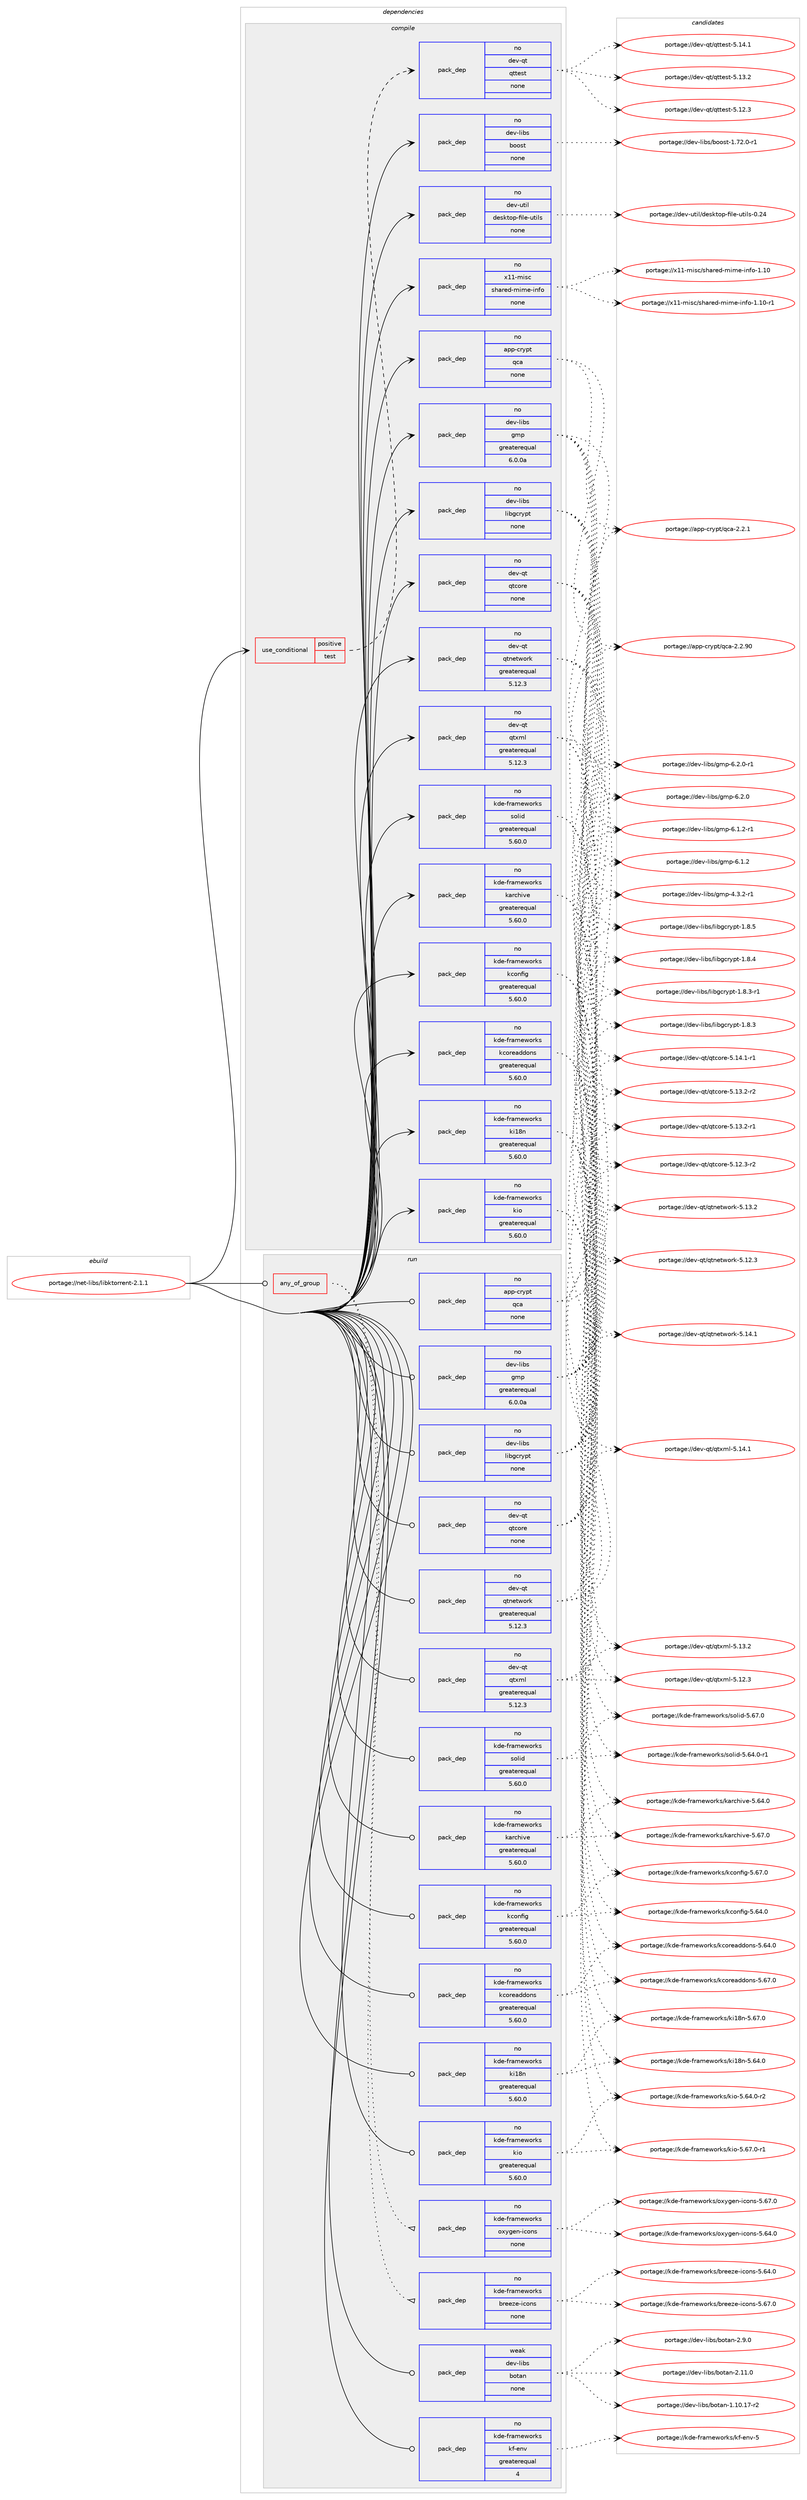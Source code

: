 digraph prolog {

# *************
# Graph options
# *************

newrank=true;
concentrate=true;
compound=true;
graph [rankdir=LR,fontname=Helvetica,fontsize=10,ranksep=1.5];#, ranksep=2.5, nodesep=0.2];
edge  [arrowhead=vee];
node  [fontname=Helvetica,fontsize=10];

# **********
# The ebuild
# **********

subgraph cluster_leftcol {
color=gray;
rank=same;
label=<<i>ebuild</i>>;
id [label="portage://net-libs/libktorrent-2.1.1", color=red, width=4, href="../net-libs/libktorrent-2.1.1.svg"];
}

# ****************
# The dependencies
# ****************

subgraph cluster_midcol {
color=gray;
label=<<i>dependencies</i>>;
subgraph cluster_compile {
fillcolor="#eeeeee";
style=filled;
label=<<i>compile</i>>;
subgraph cond19401 {
dependency88691 [label=<<TABLE BORDER="0" CELLBORDER="1" CELLSPACING="0" CELLPADDING="4"><TR><TD ROWSPAN="3" CELLPADDING="10">use_conditional</TD></TR><TR><TD>positive</TD></TR><TR><TD>test</TD></TR></TABLE>>, shape=none, color=red];
subgraph pack67623 {
dependency88692 [label=<<TABLE BORDER="0" CELLBORDER="1" CELLSPACING="0" CELLPADDING="4" WIDTH="220"><TR><TD ROWSPAN="6" CELLPADDING="30">pack_dep</TD></TR><TR><TD WIDTH="110">no</TD></TR><TR><TD>dev-qt</TD></TR><TR><TD>qttest</TD></TR><TR><TD>none</TD></TR><TR><TD></TD></TR></TABLE>>, shape=none, color=blue];
}
dependency88691:e -> dependency88692:w [weight=20,style="dashed",arrowhead="vee"];
}
id:e -> dependency88691:w [weight=20,style="solid",arrowhead="vee"];
subgraph pack67624 {
dependency88693 [label=<<TABLE BORDER="0" CELLBORDER="1" CELLSPACING="0" CELLPADDING="4" WIDTH="220"><TR><TD ROWSPAN="6" CELLPADDING="30">pack_dep</TD></TR><TR><TD WIDTH="110">no</TD></TR><TR><TD>app-crypt</TD></TR><TR><TD>qca</TD></TR><TR><TD>none</TD></TR><TR><TD></TD></TR></TABLE>>, shape=none, color=blue];
}
id:e -> dependency88693:w [weight=20,style="solid",arrowhead="vee"];
subgraph pack67625 {
dependency88694 [label=<<TABLE BORDER="0" CELLBORDER="1" CELLSPACING="0" CELLPADDING="4" WIDTH="220"><TR><TD ROWSPAN="6" CELLPADDING="30">pack_dep</TD></TR><TR><TD WIDTH="110">no</TD></TR><TR><TD>dev-libs</TD></TR><TR><TD>boost</TD></TR><TR><TD>none</TD></TR><TR><TD></TD></TR></TABLE>>, shape=none, color=blue];
}
id:e -> dependency88694:w [weight=20,style="solid",arrowhead="vee"];
subgraph pack67626 {
dependency88695 [label=<<TABLE BORDER="0" CELLBORDER="1" CELLSPACING="0" CELLPADDING="4" WIDTH="220"><TR><TD ROWSPAN="6" CELLPADDING="30">pack_dep</TD></TR><TR><TD WIDTH="110">no</TD></TR><TR><TD>dev-libs</TD></TR><TR><TD>gmp</TD></TR><TR><TD>greaterequal</TD></TR><TR><TD>6.0.0a</TD></TR></TABLE>>, shape=none, color=blue];
}
id:e -> dependency88695:w [weight=20,style="solid",arrowhead="vee"];
subgraph pack67627 {
dependency88696 [label=<<TABLE BORDER="0" CELLBORDER="1" CELLSPACING="0" CELLPADDING="4" WIDTH="220"><TR><TD ROWSPAN="6" CELLPADDING="30">pack_dep</TD></TR><TR><TD WIDTH="110">no</TD></TR><TR><TD>dev-libs</TD></TR><TR><TD>libgcrypt</TD></TR><TR><TD>none</TD></TR><TR><TD></TD></TR></TABLE>>, shape=none, color=blue];
}
id:e -> dependency88696:w [weight=20,style="solid",arrowhead="vee"];
subgraph pack67628 {
dependency88697 [label=<<TABLE BORDER="0" CELLBORDER="1" CELLSPACING="0" CELLPADDING="4" WIDTH="220"><TR><TD ROWSPAN="6" CELLPADDING="30">pack_dep</TD></TR><TR><TD WIDTH="110">no</TD></TR><TR><TD>dev-qt</TD></TR><TR><TD>qtcore</TD></TR><TR><TD>none</TD></TR><TR><TD></TD></TR></TABLE>>, shape=none, color=blue];
}
id:e -> dependency88697:w [weight=20,style="solid",arrowhead="vee"];
subgraph pack67629 {
dependency88698 [label=<<TABLE BORDER="0" CELLBORDER="1" CELLSPACING="0" CELLPADDING="4" WIDTH="220"><TR><TD ROWSPAN="6" CELLPADDING="30">pack_dep</TD></TR><TR><TD WIDTH="110">no</TD></TR><TR><TD>dev-qt</TD></TR><TR><TD>qtnetwork</TD></TR><TR><TD>greaterequal</TD></TR><TR><TD>5.12.3</TD></TR></TABLE>>, shape=none, color=blue];
}
id:e -> dependency88698:w [weight=20,style="solid",arrowhead="vee"];
subgraph pack67630 {
dependency88699 [label=<<TABLE BORDER="0" CELLBORDER="1" CELLSPACING="0" CELLPADDING="4" WIDTH="220"><TR><TD ROWSPAN="6" CELLPADDING="30">pack_dep</TD></TR><TR><TD WIDTH="110">no</TD></TR><TR><TD>dev-qt</TD></TR><TR><TD>qtxml</TD></TR><TR><TD>greaterequal</TD></TR><TR><TD>5.12.3</TD></TR></TABLE>>, shape=none, color=blue];
}
id:e -> dependency88699:w [weight=20,style="solid",arrowhead="vee"];
subgraph pack67631 {
dependency88700 [label=<<TABLE BORDER="0" CELLBORDER="1" CELLSPACING="0" CELLPADDING="4" WIDTH="220"><TR><TD ROWSPAN="6" CELLPADDING="30">pack_dep</TD></TR><TR><TD WIDTH="110">no</TD></TR><TR><TD>dev-util</TD></TR><TR><TD>desktop-file-utils</TD></TR><TR><TD>none</TD></TR><TR><TD></TD></TR></TABLE>>, shape=none, color=blue];
}
id:e -> dependency88700:w [weight=20,style="solid",arrowhead="vee"];
subgraph pack67632 {
dependency88701 [label=<<TABLE BORDER="0" CELLBORDER="1" CELLSPACING="0" CELLPADDING="4" WIDTH="220"><TR><TD ROWSPAN="6" CELLPADDING="30">pack_dep</TD></TR><TR><TD WIDTH="110">no</TD></TR><TR><TD>kde-frameworks</TD></TR><TR><TD>karchive</TD></TR><TR><TD>greaterequal</TD></TR><TR><TD>5.60.0</TD></TR></TABLE>>, shape=none, color=blue];
}
id:e -> dependency88701:w [weight=20,style="solid",arrowhead="vee"];
subgraph pack67633 {
dependency88702 [label=<<TABLE BORDER="0" CELLBORDER="1" CELLSPACING="0" CELLPADDING="4" WIDTH="220"><TR><TD ROWSPAN="6" CELLPADDING="30">pack_dep</TD></TR><TR><TD WIDTH="110">no</TD></TR><TR><TD>kde-frameworks</TD></TR><TR><TD>kconfig</TD></TR><TR><TD>greaterequal</TD></TR><TR><TD>5.60.0</TD></TR></TABLE>>, shape=none, color=blue];
}
id:e -> dependency88702:w [weight=20,style="solid",arrowhead="vee"];
subgraph pack67634 {
dependency88703 [label=<<TABLE BORDER="0" CELLBORDER="1" CELLSPACING="0" CELLPADDING="4" WIDTH="220"><TR><TD ROWSPAN="6" CELLPADDING="30">pack_dep</TD></TR><TR><TD WIDTH="110">no</TD></TR><TR><TD>kde-frameworks</TD></TR><TR><TD>kcoreaddons</TD></TR><TR><TD>greaterequal</TD></TR><TR><TD>5.60.0</TD></TR></TABLE>>, shape=none, color=blue];
}
id:e -> dependency88703:w [weight=20,style="solid",arrowhead="vee"];
subgraph pack67635 {
dependency88704 [label=<<TABLE BORDER="0" CELLBORDER="1" CELLSPACING="0" CELLPADDING="4" WIDTH="220"><TR><TD ROWSPAN="6" CELLPADDING="30">pack_dep</TD></TR><TR><TD WIDTH="110">no</TD></TR><TR><TD>kde-frameworks</TD></TR><TR><TD>ki18n</TD></TR><TR><TD>greaterequal</TD></TR><TR><TD>5.60.0</TD></TR></TABLE>>, shape=none, color=blue];
}
id:e -> dependency88704:w [weight=20,style="solid",arrowhead="vee"];
subgraph pack67636 {
dependency88705 [label=<<TABLE BORDER="0" CELLBORDER="1" CELLSPACING="0" CELLPADDING="4" WIDTH="220"><TR><TD ROWSPAN="6" CELLPADDING="30">pack_dep</TD></TR><TR><TD WIDTH="110">no</TD></TR><TR><TD>kde-frameworks</TD></TR><TR><TD>kio</TD></TR><TR><TD>greaterequal</TD></TR><TR><TD>5.60.0</TD></TR></TABLE>>, shape=none, color=blue];
}
id:e -> dependency88705:w [weight=20,style="solid",arrowhead="vee"];
subgraph pack67637 {
dependency88706 [label=<<TABLE BORDER="0" CELLBORDER="1" CELLSPACING="0" CELLPADDING="4" WIDTH="220"><TR><TD ROWSPAN="6" CELLPADDING="30">pack_dep</TD></TR><TR><TD WIDTH="110">no</TD></TR><TR><TD>kde-frameworks</TD></TR><TR><TD>solid</TD></TR><TR><TD>greaterequal</TD></TR><TR><TD>5.60.0</TD></TR></TABLE>>, shape=none, color=blue];
}
id:e -> dependency88706:w [weight=20,style="solid",arrowhead="vee"];
subgraph pack67638 {
dependency88707 [label=<<TABLE BORDER="0" CELLBORDER="1" CELLSPACING="0" CELLPADDING="4" WIDTH="220"><TR><TD ROWSPAN="6" CELLPADDING="30">pack_dep</TD></TR><TR><TD WIDTH="110">no</TD></TR><TR><TD>x11-misc</TD></TR><TR><TD>shared-mime-info</TD></TR><TR><TD>none</TD></TR><TR><TD></TD></TR></TABLE>>, shape=none, color=blue];
}
id:e -> dependency88707:w [weight=20,style="solid",arrowhead="vee"];
}
subgraph cluster_compileandrun {
fillcolor="#eeeeee";
style=filled;
label=<<i>compile and run</i>>;
}
subgraph cluster_run {
fillcolor="#eeeeee";
style=filled;
label=<<i>run</i>>;
subgraph any1592 {
dependency88708 [label=<<TABLE BORDER="0" CELLBORDER="1" CELLSPACING="0" CELLPADDING="4"><TR><TD CELLPADDING="10">any_of_group</TD></TR></TABLE>>, shape=none, color=red];subgraph pack67639 {
dependency88709 [label=<<TABLE BORDER="0" CELLBORDER="1" CELLSPACING="0" CELLPADDING="4" WIDTH="220"><TR><TD ROWSPAN="6" CELLPADDING="30">pack_dep</TD></TR><TR><TD WIDTH="110">no</TD></TR><TR><TD>kde-frameworks</TD></TR><TR><TD>breeze-icons</TD></TR><TR><TD>none</TD></TR><TR><TD></TD></TR></TABLE>>, shape=none, color=blue];
}
dependency88708:e -> dependency88709:w [weight=20,style="dotted",arrowhead="oinv"];
subgraph pack67640 {
dependency88710 [label=<<TABLE BORDER="0" CELLBORDER="1" CELLSPACING="0" CELLPADDING="4" WIDTH="220"><TR><TD ROWSPAN="6" CELLPADDING="30">pack_dep</TD></TR><TR><TD WIDTH="110">no</TD></TR><TR><TD>kde-frameworks</TD></TR><TR><TD>oxygen-icons</TD></TR><TR><TD>none</TD></TR><TR><TD></TD></TR></TABLE>>, shape=none, color=blue];
}
dependency88708:e -> dependency88710:w [weight=20,style="dotted",arrowhead="oinv"];
}
id:e -> dependency88708:w [weight=20,style="solid",arrowhead="odot"];
subgraph pack67641 {
dependency88711 [label=<<TABLE BORDER="0" CELLBORDER="1" CELLSPACING="0" CELLPADDING="4" WIDTH="220"><TR><TD ROWSPAN="6" CELLPADDING="30">pack_dep</TD></TR><TR><TD WIDTH="110">no</TD></TR><TR><TD>app-crypt</TD></TR><TR><TD>qca</TD></TR><TR><TD>none</TD></TR><TR><TD></TD></TR></TABLE>>, shape=none, color=blue];
}
id:e -> dependency88711:w [weight=20,style="solid",arrowhead="odot"];
subgraph pack67642 {
dependency88712 [label=<<TABLE BORDER="0" CELLBORDER="1" CELLSPACING="0" CELLPADDING="4" WIDTH="220"><TR><TD ROWSPAN="6" CELLPADDING="30">pack_dep</TD></TR><TR><TD WIDTH="110">no</TD></TR><TR><TD>dev-libs</TD></TR><TR><TD>gmp</TD></TR><TR><TD>greaterequal</TD></TR><TR><TD>6.0.0a</TD></TR></TABLE>>, shape=none, color=blue];
}
id:e -> dependency88712:w [weight=20,style="solid",arrowhead="odot"];
subgraph pack67643 {
dependency88713 [label=<<TABLE BORDER="0" CELLBORDER="1" CELLSPACING="0" CELLPADDING="4" WIDTH="220"><TR><TD ROWSPAN="6" CELLPADDING="30">pack_dep</TD></TR><TR><TD WIDTH="110">no</TD></TR><TR><TD>dev-libs</TD></TR><TR><TD>libgcrypt</TD></TR><TR><TD>none</TD></TR><TR><TD></TD></TR></TABLE>>, shape=none, color=blue];
}
id:e -> dependency88713:w [weight=20,style="solid",arrowhead="odot"];
subgraph pack67644 {
dependency88714 [label=<<TABLE BORDER="0" CELLBORDER="1" CELLSPACING="0" CELLPADDING="4" WIDTH="220"><TR><TD ROWSPAN="6" CELLPADDING="30">pack_dep</TD></TR><TR><TD WIDTH="110">no</TD></TR><TR><TD>dev-qt</TD></TR><TR><TD>qtcore</TD></TR><TR><TD>none</TD></TR><TR><TD></TD></TR></TABLE>>, shape=none, color=blue];
}
id:e -> dependency88714:w [weight=20,style="solid",arrowhead="odot"];
subgraph pack67645 {
dependency88715 [label=<<TABLE BORDER="0" CELLBORDER="1" CELLSPACING="0" CELLPADDING="4" WIDTH="220"><TR><TD ROWSPAN="6" CELLPADDING="30">pack_dep</TD></TR><TR><TD WIDTH="110">no</TD></TR><TR><TD>dev-qt</TD></TR><TR><TD>qtnetwork</TD></TR><TR><TD>greaterequal</TD></TR><TR><TD>5.12.3</TD></TR></TABLE>>, shape=none, color=blue];
}
id:e -> dependency88715:w [weight=20,style="solid",arrowhead="odot"];
subgraph pack67646 {
dependency88716 [label=<<TABLE BORDER="0" CELLBORDER="1" CELLSPACING="0" CELLPADDING="4" WIDTH="220"><TR><TD ROWSPAN="6" CELLPADDING="30">pack_dep</TD></TR><TR><TD WIDTH="110">no</TD></TR><TR><TD>dev-qt</TD></TR><TR><TD>qtxml</TD></TR><TR><TD>greaterequal</TD></TR><TR><TD>5.12.3</TD></TR></TABLE>>, shape=none, color=blue];
}
id:e -> dependency88716:w [weight=20,style="solid",arrowhead="odot"];
subgraph pack67647 {
dependency88717 [label=<<TABLE BORDER="0" CELLBORDER="1" CELLSPACING="0" CELLPADDING="4" WIDTH="220"><TR><TD ROWSPAN="6" CELLPADDING="30">pack_dep</TD></TR><TR><TD WIDTH="110">no</TD></TR><TR><TD>kde-frameworks</TD></TR><TR><TD>karchive</TD></TR><TR><TD>greaterequal</TD></TR><TR><TD>5.60.0</TD></TR></TABLE>>, shape=none, color=blue];
}
id:e -> dependency88717:w [weight=20,style="solid",arrowhead="odot"];
subgraph pack67648 {
dependency88718 [label=<<TABLE BORDER="0" CELLBORDER="1" CELLSPACING="0" CELLPADDING="4" WIDTH="220"><TR><TD ROWSPAN="6" CELLPADDING="30">pack_dep</TD></TR><TR><TD WIDTH="110">no</TD></TR><TR><TD>kde-frameworks</TD></TR><TR><TD>kconfig</TD></TR><TR><TD>greaterequal</TD></TR><TR><TD>5.60.0</TD></TR></TABLE>>, shape=none, color=blue];
}
id:e -> dependency88718:w [weight=20,style="solid",arrowhead="odot"];
subgraph pack67649 {
dependency88719 [label=<<TABLE BORDER="0" CELLBORDER="1" CELLSPACING="0" CELLPADDING="4" WIDTH="220"><TR><TD ROWSPAN="6" CELLPADDING="30">pack_dep</TD></TR><TR><TD WIDTH="110">no</TD></TR><TR><TD>kde-frameworks</TD></TR><TR><TD>kcoreaddons</TD></TR><TR><TD>greaterequal</TD></TR><TR><TD>5.60.0</TD></TR></TABLE>>, shape=none, color=blue];
}
id:e -> dependency88719:w [weight=20,style="solid",arrowhead="odot"];
subgraph pack67650 {
dependency88720 [label=<<TABLE BORDER="0" CELLBORDER="1" CELLSPACING="0" CELLPADDING="4" WIDTH="220"><TR><TD ROWSPAN="6" CELLPADDING="30">pack_dep</TD></TR><TR><TD WIDTH="110">no</TD></TR><TR><TD>kde-frameworks</TD></TR><TR><TD>kf-env</TD></TR><TR><TD>greaterequal</TD></TR><TR><TD>4</TD></TR></TABLE>>, shape=none, color=blue];
}
id:e -> dependency88720:w [weight=20,style="solid",arrowhead="odot"];
subgraph pack67651 {
dependency88721 [label=<<TABLE BORDER="0" CELLBORDER="1" CELLSPACING="0" CELLPADDING="4" WIDTH="220"><TR><TD ROWSPAN="6" CELLPADDING="30">pack_dep</TD></TR><TR><TD WIDTH="110">no</TD></TR><TR><TD>kde-frameworks</TD></TR><TR><TD>ki18n</TD></TR><TR><TD>greaterequal</TD></TR><TR><TD>5.60.0</TD></TR></TABLE>>, shape=none, color=blue];
}
id:e -> dependency88721:w [weight=20,style="solid",arrowhead="odot"];
subgraph pack67652 {
dependency88722 [label=<<TABLE BORDER="0" CELLBORDER="1" CELLSPACING="0" CELLPADDING="4" WIDTH="220"><TR><TD ROWSPAN="6" CELLPADDING="30">pack_dep</TD></TR><TR><TD WIDTH="110">no</TD></TR><TR><TD>kde-frameworks</TD></TR><TR><TD>kio</TD></TR><TR><TD>greaterequal</TD></TR><TR><TD>5.60.0</TD></TR></TABLE>>, shape=none, color=blue];
}
id:e -> dependency88722:w [weight=20,style="solid",arrowhead="odot"];
subgraph pack67653 {
dependency88723 [label=<<TABLE BORDER="0" CELLBORDER="1" CELLSPACING="0" CELLPADDING="4" WIDTH="220"><TR><TD ROWSPAN="6" CELLPADDING="30">pack_dep</TD></TR><TR><TD WIDTH="110">no</TD></TR><TR><TD>kde-frameworks</TD></TR><TR><TD>solid</TD></TR><TR><TD>greaterequal</TD></TR><TR><TD>5.60.0</TD></TR></TABLE>>, shape=none, color=blue];
}
id:e -> dependency88723:w [weight=20,style="solid",arrowhead="odot"];
subgraph pack67654 {
dependency88724 [label=<<TABLE BORDER="0" CELLBORDER="1" CELLSPACING="0" CELLPADDING="4" WIDTH="220"><TR><TD ROWSPAN="6" CELLPADDING="30">pack_dep</TD></TR><TR><TD WIDTH="110">weak</TD></TR><TR><TD>dev-libs</TD></TR><TR><TD>botan</TD></TR><TR><TD>none</TD></TR><TR><TD></TD></TR></TABLE>>, shape=none, color=blue];
}
id:e -> dependency88724:w [weight=20,style="solid",arrowhead="odot"];
}
}

# **************
# The candidates
# **************

subgraph cluster_choices {
rank=same;
color=gray;
label=<<i>candidates</i>>;

subgraph choice67623 {
color=black;
nodesep=1;
choice100101118451131164711311611610111511645534649524649 [label="portage://dev-qt/qttest-5.14.1", color=red, width=4,href="../dev-qt/qttest-5.14.1.svg"];
choice100101118451131164711311611610111511645534649514650 [label="portage://dev-qt/qttest-5.13.2", color=red, width=4,href="../dev-qt/qttest-5.13.2.svg"];
choice100101118451131164711311611610111511645534649504651 [label="portage://dev-qt/qttest-5.12.3", color=red, width=4,href="../dev-qt/qttest-5.12.3.svg"];
dependency88692:e -> choice100101118451131164711311611610111511645534649524649:w [style=dotted,weight="100"];
dependency88692:e -> choice100101118451131164711311611610111511645534649514650:w [style=dotted,weight="100"];
dependency88692:e -> choice100101118451131164711311611610111511645534649504651:w [style=dotted,weight="100"];
}
subgraph choice67624 {
color=black;
nodesep=1;
choice97112112459911412111211647113999745504650465748 [label="portage://app-crypt/qca-2.2.90", color=red, width=4,href="../app-crypt/qca-2.2.90.svg"];
choice971121124599114121112116471139997455046504649 [label="portage://app-crypt/qca-2.2.1", color=red, width=4,href="../app-crypt/qca-2.2.1.svg"];
dependency88693:e -> choice97112112459911412111211647113999745504650465748:w [style=dotted,weight="100"];
dependency88693:e -> choice971121124599114121112116471139997455046504649:w [style=dotted,weight="100"];
}
subgraph choice67625 {
color=black;
nodesep=1;
choice10010111845108105981154798111111115116454946555046484511449 [label="portage://dev-libs/boost-1.72.0-r1", color=red, width=4,href="../dev-libs/boost-1.72.0-r1.svg"];
dependency88694:e -> choice10010111845108105981154798111111115116454946555046484511449:w [style=dotted,weight="100"];
}
subgraph choice67626 {
color=black;
nodesep=1;
choice1001011184510810598115471031091124554465046484511449 [label="portage://dev-libs/gmp-6.2.0-r1", color=red, width=4,href="../dev-libs/gmp-6.2.0-r1.svg"];
choice100101118451081059811547103109112455446504648 [label="portage://dev-libs/gmp-6.2.0", color=red, width=4,href="../dev-libs/gmp-6.2.0.svg"];
choice1001011184510810598115471031091124554464946504511449 [label="portage://dev-libs/gmp-6.1.2-r1", color=red, width=4,href="../dev-libs/gmp-6.1.2-r1.svg"];
choice100101118451081059811547103109112455446494650 [label="portage://dev-libs/gmp-6.1.2", color=red, width=4,href="../dev-libs/gmp-6.1.2.svg"];
choice1001011184510810598115471031091124552465146504511449 [label="portage://dev-libs/gmp-4.3.2-r1", color=red, width=4,href="../dev-libs/gmp-4.3.2-r1.svg"];
dependency88695:e -> choice1001011184510810598115471031091124554465046484511449:w [style=dotted,weight="100"];
dependency88695:e -> choice100101118451081059811547103109112455446504648:w [style=dotted,weight="100"];
dependency88695:e -> choice1001011184510810598115471031091124554464946504511449:w [style=dotted,weight="100"];
dependency88695:e -> choice100101118451081059811547103109112455446494650:w [style=dotted,weight="100"];
dependency88695:e -> choice1001011184510810598115471031091124552465146504511449:w [style=dotted,weight="100"];
}
subgraph choice67627 {
color=black;
nodesep=1;
choice1001011184510810598115471081059810399114121112116454946564653 [label="portage://dev-libs/libgcrypt-1.8.5", color=red, width=4,href="../dev-libs/libgcrypt-1.8.5.svg"];
choice1001011184510810598115471081059810399114121112116454946564652 [label="portage://dev-libs/libgcrypt-1.8.4", color=red, width=4,href="../dev-libs/libgcrypt-1.8.4.svg"];
choice10010111845108105981154710810598103991141211121164549465646514511449 [label="portage://dev-libs/libgcrypt-1.8.3-r1", color=red, width=4,href="../dev-libs/libgcrypt-1.8.3-r1.svg"];
choice1001011184510810598115471081059810399114121112116454946564651 [label="portage://dev-libs/libgcrypt-1.8.3", color=red, width=4,href="../dev-libs/libgcrypt-1.8.3.svg"];
dependency88696:e -> choice1001011184510810598115471081059810399114121112116454946564653:w [style=dotted,weight="100"];
dependency88696:e -> choice1001011184510810598115471081059810399114121112116454946564652:w [style=dotted,weight="100"];
dependency88696:e -> choice10010111845108105981154710810598103991141211121164549465646514511449:w [style=dotted,weight="100"];
dependency88696:e -> choice1001011184510810598115471081059810399114121112116454946564651:w [style=dotted,weight="100"];
}
subgraph choice67628 {
color=black;
nodesep=1;
choice100101118451131164711311699111114101455346495246494511449 [label="portage://dev-qt/qtcore-5.14.1-r1", color=red, width=4,href="../dev-qt/qtcore-5.14.1-r1.svg"];
choice100101118451131164711311699111114101455346495146504511450 [label="portage://dev-qt/qtcore-5.13.2-r2", color=red, width=4,href="../dev-qt/qtcore-5.13.2-r2.svg"];
choice100101118451131164711311699111114101455346495146504511449 [label="portage://dev-qt/qtcore-5.13.2-r1", color=red, width=4,href="../dev-qt/qtcore-5.13.2-r1.svg"];
choice100101118451131164711311699111114101455346495046514511450 [label="portage://dev-qt/qtcore-5.12.3-r2", color=red, width=4,href="../dev-qt/qtcore-5.12.3-r2.svg"];
dependency88697:e -> choice100101118451131164711311699111114101455346495246494511449:w [style=dotted,weight="100"];
dependency88697:e -> choice100101118451131164711311699111114101455346495146504511450:w [style=dotted,weight="100"];
dependency88697:e -> choice100101118451131164711311699111114101455346495146504511449:w [style=dotted,weight="100"];
dependency88697:e -> choice100101118451131164711311699111114101455346495046514511450:w [style=dotted,weight="100"];
}
subgraph choice67629 {
color=black;
nodesep=1;
choice100101118451131164711311611010111611911111410745534649524649 [label="portage://dev-qt/qtnetwork-5.14.1", color=red, width=4,href="../dev-qt/qtnetwork-5.14.1.svg"];
choice100101118451131164711311611010111611911111410745534649514650 [label="portage://dev-qt/qtnetwork-5.13.2", color=red, width=4,href="../dev-qt/qtnetwork-5.13.2.svg"];
choice100101118451131164711311611010111611911111410745534649504651 [label="portage://dev-qt/qtnetwork-5.12.3", color=red, width=4,href="../dev-qt/qtnetwork-5.12.3.svg"];
dependency88698:e -> choice100101118451131164711311611010111611911111410745534649524649:w [style=dotted,weight="100"];
dependency88698:e -> choice100101118451131164711311611010111611911111410745534649514650:w [style=dotted,weight="100"];
dependency88698:e -> choice100101118451131164711311611010111611911111410745534649504651:w [style=dotted,weight="100"];
}
subgraph choice67630 {
color=black;
nodesep=1;
choice100101118451131164711311612010910845534649524649 [label="portage://dev-qt/qtxml-5.14.1", color=red, width=4,href="../dev-qt/qtxml-5.14.1.svg"];
choice100101118451131164711311612010910845534649514650 [label="portage://dev-qt/qtxml-5.13.2", color=red, width=4,href="../dev-qt/qtxml-5.13.2.svg"];
choice100101118451131164711311612010910845534649504651 [label="portage://dev-qt/qtxml-5.12.3", color=red, width=4,href="../dev-qt/qtxml-5.12.3.svg"];
dependency88699:e -> choice100101118451131164711311612010910845534649524649:w [style=dotted,weight="100"];
dependency88699:e -> choice100101118451131164711311612010910845534649514650:w [style=dotted,weight="100"];
dependency88699:e -> choice100101118451131164711311612010910845534649504651:w [style=dotted,weight="100"];
}
subgraph choice67631 {
color=black;
nodesep=1;
choice100101118451171161051084710010111510711611111245102105108101451171161051081154548465052 [label="portage://dev-util/desktop-file-utils-0.24", color=red, width=4,href="../dev-util/desktop-file-utils-0.24.svg"];
dependency88700:e -> choice100101118451171161051084710010111510711611111245102105108101451171161051081154548465052:w [style=dotted,weight="100"];
}
subgraph choice67632 {
color=black;
nodesep=1;
choice107100101451021149710910111911111410711547107971149910410511810145534654554648 [label="portage://kde-frameworks/karchive-5.67.0", color=red, width=4,href="../kde-frameworks/karchive-5.67.0.svg"];
choice107100101451021149710910111911111410711547107971149910410511810145534654524648 [label="portage://kde-frameworks/karchive-5.64.0", color=red, width=4,href="../kde-frameworks/karchive-5.64.0.svg"];
dependency88701:e -> choice107100101451021149710910111911111410711547107971149910410511810145534654554648:w [style=dotted,weight="100"];
dependency88701:e -> choice107100101451021149710910111911111410711547107971149910410511810145534654524648:w [style=dotted,weight="100"];
}
subgraph choice67633 {
color=black;
nodesep=1;
choice1071001014510211497109101119111114107115471079911111010210510345534654554648 [label="portage://kde-frameworks/kconfig-5.67.0", color=red, width=4,href="../kde-frameworks/kconfig-5.67.0.svg"];
choice1071001014510211497109101119111114107115471079911111010210510345534654524648 [label="portage://kde-frameworks/kconfig-5.64.0", color=red, width=4,href="../kde-frameworks/kconfig-5.64.0.svg"];
dependency88702:e -> choice1071001014510211497109101119111114107115471079911111010210510345534654554648:w [style=dotted,weight="100"];
dependency88702:e -> choice1071001014510211497109101119111114107115471079911111010210510345534654524648:w [style=dotted,weight="100"];
}
subgraph choice67634 {
color=black;
nodesep=1;
choice107100101451021149710910111911111410711547107991111141019710010011111011545534654554648 [label="portage://kde-frameworks/kcoreaddons-5.67.0", color=red, width=4,href="../kde-frameworks/kcoreaddons-5.67.0.svg"];
choice107100101451021149710910111911111410711547107991111141019710010011111011545534654524648 [label="portage://kde-frameworks/kcoreaddons-5.64.0", color=red, width=4,href="../kde-frameworks/kcoreaddons-5.64.0.svg"];
dependency88703:e -> choice107100101451021149710910111911111410711547107991111141019710010011111011545534654554648:w [style=dotted,weight="100"];
dependency88703:e -> choice107100101451021149710910111911111410711547107991111141019710010011111011545534654524648:w [style=dotted,weight="100"];
}
subgraph choice67635 {
color=black;
nodesep=1;
choice107100101451021149710910111911111410711547107105495611045534654554648 [label="portage://kde-frameworks/ki18n-5.67.0", color=red, width=4,href="../kde-frameworks/ki18n-5.67.0.svg"];
choice107100101451021149710910111911111410711547107105495611045534654524648 [label="portage://kde-frameworks/ki18n-5.64.0", color=red, width=4,href="../kde-frameworks/ki18n-5.64.0.svg"];
dependency88704:e -> choice107100101451021149710910111911111410711547107105495611045534654554648:w [style=dotted,weight="100"];
dependency88704:e -> choice107100101451021149710910111911111410711547107105495611045534654524648:w [style=dotted,weight="100"];
}
subgraph choice67636 {
color=black;
nodesep=1;
choice107100101451021149710910111911111410711547107105111455346545546484511449 [label="portage://kde-frameworks/kio-5.67.0-r1", color=red, width=4,href="../kde-frameworks/kio-5.67.0-r1.svg"];
choice107100101451021149710910111911111410711547107105111455346545246484511450 [label="portage://kde-frameworks/kio-5.64.0-r2", color=red, width=4,href="../kde-frameworks/kio-5.64.0-r2.svg"];
dependency88705:e -> choice107100101451021149710910111911111410711547107105111455346545546484511449:w [style=dotted,weight="100"];
dependency88705:e -> choice107100101451021149710910111911111410711547107105111455346545246484511450:w [style=dotted,weight="100"];
}
subgraph choice67637 {
color=black;
nodesep=1;
choice10710010145102114971091011191111141071154711511110810510045534654554648 [label="portage://kde-frameworks/solid-5.67.0", color=red, width=4,href="../kde-frameworks/solid-5.67.0.svg"];
choice107100101451021149710910111911111410711547115111108105100455346545246484511449 [label="portage://kde-frameworks/solid-5.64.0-r1", color=red, width=4,href="../kde-frameworks/solid-5.64.0-r1.svg"];
dependency88706:e -> choice10710010145102114971091011191111141071154711511110810510045534654554648:w [style=dotted,weight="100"];
dependency88706:e -> choice107100101451021149710910111911111410711547115111108105100455346545246484511449:w [style=dotted,weight="100"];
}
subgraph choice67638 {
color=black;
nodesep=1;
choice120494945109105115994711510497114101100451091051091014510511010211145494649484511449 [label="portage://x11-misc/shared-mime-info-1.10-r1", color=red, width=4,href="../x11-misc/shared-mime-info-1.10-r1.svg"];
choice12049494510910511599471151049711410110045109105109101451051101021114549464948 [label="portage://x11-misc/shared-mime-info-1.10", color=red, width=4,href="../x11-misc/shared-mime-info-1.10.svg"];
dependency88707:e -> choice120494945109105115994711510497114101100451091051091014510511010211145494649484511449:w [style=dotted,weight="100"];
dependency88707:e -> choice12049494510910511599471151049711410110045109105109101451051101021114549464948:w [style=dotted,weight="100"];
}
subgraph choice67639 {
color=black;
nodesep=1;
choice10710010145102114971091011191111141071154798114101101122101451059911111011545534654554648 [label="portage://kde-frameworks/breeze-icons-5.67.0", color=red, width=4,href="../kde-frameworks/breeze-icons-5.67.0.svg"];
choice10710010145102114971091011191111141071154798114101101122101451059911111011545534654524648 [label="portage://kde-frameworks/breeze-icons-5.64.0", color=red, width=4,href="../kde-frameworks/breeze-icons-5.64.0.svg"];
dependency88709:e -> choice10710010145102114971091011191111141071154798114101101122101451059911111011545534654554648:w [style=dotted,weight="100"];
dependency88709:e -> choice10710010145102114971091011191111141071154798114101101122101451059911111011545534654524648:w [style=dotted,weight="100"];
}
subgraph choice67640 {
color=black;
nodesep=1;
choice107100101451021149710910111911111410711547111120121103101110451059911111011545534654554648 [label="portage://kde-frameworks/oxygen-icons-5.67.0", color=red, width=4,href="../kde-frameworks/oxygen-icons-5.67.0.svg"];
choice107100101451021149710910111911111410711547111120121103101110451059911111011545534654524648 [label="portage://kde-frameworks/oxygen-icons-5.64.0", color=red, width=4,href="../kde-frameworks/oxygen-icons-5.64.0.svg"];
dependency88710:e -> choice107100101451021149710910111911111410711547111120121103101110451059911111011545534654554648:w [style=dotted,weight="100"];
dependency88710:e -> choice107100101451021149710910111911111410711547111120121103101110451059911111011545534654524648:w [style=dotted,weight="100"];
}
subgraph choice67641 {
color=black;
nodesep=1;
choice97112112459911412111211647113999745504650465748 [label="portage://app-crypt/qca-2.2.90", color=red, width=4,href="../app-crypt/qca-2.2.90.svg"];
choice971121124599114121112116471139997455046504649 [label="portage://app-crypt/qca-2.2.1", color=red, width=4,href="../app-crypt/qca-2.2.1.svg"];
dependency88711:e -> choice97112112459911412111211647113999745504650465748:w [style=dotted,weight="100"];
dependency88711:e -> choice971121124599114121112116471139997455046504649:w [style=dotted,weight="100"];
}
subgraph choice67642 {
color=black;
nodesep=1;
choice1001011184510810598115471031091124554465046484511449 [label="portage://dev-libs/gmp-6.2.0-r1", color=red, width=4,href="../dev-libs/gmp-6.2.0-r1.svg"];
choice100101118451081059811547103109112455446504648 [label="portage://dev-libs/gmp-6.2.0", color=red, width=4,href="../dev-libs/gmp-6.2.0.svg"];
choice1001011184510810598115471031091124554464946504511449 [label="portage://dev-libs/gmp-6.1.2-r1", color=red, width=4,href="../dev-libs/gmp-6.1.2-r1.svg"];
choice100101118451081059811547103109112455446494650 [label="portage://dev-libs/gmp-6.1.2", color=red, width=4,href="../dev-libs/gmp-6.1.2.svg"];
choice1001011184510810598115471031091124552465146504511449 [label="portage://dev-libs/gmp-4.3.2-r1", color=red, width=4,href="../dev-libs/gmp-4.3.2-r1.svg"];
dependency88712:e -> choice1001011184510810598115471031091124554465046484511449:w [style=dotted,weight="100"];
dependency88712:e -> choice100101118451081059811547103109112455446504648:w [style=dotted,weight="100"];
dependency88712:e -> choice1001011184510810598115471031091124554464946504511449:w [style=dotted,weight="100"];
dependency88712:e -> choice100101118451081059811547103109112455446494650:w [style=dotted,weight="100"];
dependency88712:e -> choice1001011184510810598115471031091124552465146504511449:w [style=dotted,weight="100"];
}
subgraph choice67643 {
color=black;
nodesep=1;
choice1001011184510810598115471081059810399114121112116454946564653 [label="portage://dev-libs/libgcrypt-1.8.5", color=red, width=4,href="../dev-libs/libgcrypt-1.8.5.svg"];
choice1001011184510810598115471081059810399114121112116454946564652 [label="portage://dev-libs/libgcrypt-1.8.4", color=red, width=4,href="../dev-libs/libgcrypt-1.8.4.svg"];
choice10010111845108105981154710810598103991141211121164549465646514511449 [label="portage://dev-libs/libgcrypt-1.8.3-r1", color=red, width=4,href="../dev-libs/libgcrypt-1.8.3-r1.svg"];
choice1001011184510810598115471081059810399114121112116454946564651 [label="portage://dev-libs/libgcrypt-1.8.3", color=red, width=4,href="../dev-libs/libgcrypt-1.8.3.svg"];
dependency88713:e -> choice1001011184510810598115471081059810399114121112116454946564653:w [style=dotted,weight="100"];
dependency88713:e -> choice1001011184510810598115471081059810399114121112116454946564652:w [style=dotted,weight="100"];
dependency88713:e -> choice10010111845108105981154710810598103991141211121164549465646514511449:w [style=dotted,weight="100"];
dependency88713:e -> choice1001011184510810598115471081059810399114121112116454946564651:w [style=dotted,weight="100"];
}
subgraph choice67644 {
color=black;
nodesep=1;
choice100101118451131164711311699111114101455346495246494511449 [label="portage://dev-qt/qtcore-5.14.1-r1", color=red, width=4,href="../dev-qt/qtcore-5.14.1-r1.svg"];
choice100101118451131164711311699111114101455346495146504511450 [label="portage://dev-qt/qtcore-5.13.2-r2", color=red, width=4,href="../dev-qt/qtcore-5.13.2-r2.svg"];
choice100101118451131164711311699111114101455346495146504511449 [label="portage://dev-qt/qtcore-5.13.2-r1", color=red, width=4,href="../dev-qt/qtcore-5.13.2-r1.svg"];
choice100101118451131164711311699111114101455346495046514511450 [label="portage://dev-qt/qtcore-5.12.3-r2", color=red, width=4,href="../dev-qt/qtcore-5.12.3-r2.svg"];
dependency88714:e -> choice100101118451131164711311699111114101455346495246494511449:w [style=dotted,weight="100"];
dependency88714:e -> choice100101118451131164711311699111114101455346495146504511450:w [style=dotted,weight="100"];
dependency88714:e -> choice100101118451131164711311699111114101455346495146504511449:w [style=dotted,weight="100"];
dependency88714:e -> choice100101118451131164711311699111114101455346495046514511450:w [style=dotted,weight="100"];
}
subgraph choice67645 {
color=black;
nodesep=1;
choice100101118451131164711311611010111611911111410745534649524649 [label="portage://dev-qt/qtnetwork-5.14.1", color=red, width=4,href="../dev-qt/qtnetwork-5.14.1.svg"];
choice100101118451131164711311611010111611911111410745534649514650 [label="portage://dev-qt/qtnetwork-5.13.2", color=red, width=4,href="../dev-qt/qtnetwork-5.13.2.svg"];
choice100101118451131164711311611010111611911111410745534649504651 [label="portage://dev-qt/qtnetwork-5.12.3", color=red, width=4,href="../dev-qt/qtnetwork-5.12.3.svg"];
dependency88715:e -> choice100101118451131164711311611010111611911111410745534649524649:w [style=dotted,weight="100"];
dependency88715:e -> choice100101118451131164711311611010111611911111410745534649514650:w [style=dotted,weight="100"];
dependency88715:e -> choice100101118451131164711311611010111611911111410745534649504651:w [style=dotted,weight="100"];
}
subgraph choice67646 {
color=black;
nodesep=1;
choice100101118451131164711311612010910845534649524649 [label="portage://dev-qt/qtxml-5.14.1", color=red, width=4,href="../dev-qt/qtxml-5.14.1.svg"];
choice100101118451131164711311612010910845534649514650 [label="portage://dev-qt/qtxml-5.13.2", color=red, width=4,href="../dev-qt/qtxml-5.13.2.svg"];
choice100101118451131164711311612010910845534649504651 [label="portage://dev-qt/qtxml-5.12.3", color=red, width=4,href="../dev-qt/qtxml-5.12.3.svg"];
dependency88716:e -> choice100101118451131164711311612010910845534649524649:w [style=dotted,weight="100"];
dependency88716:e -> choice100101118451131164711311612010910845534649514650:w [style=dotted,weight="100"];
dependency88716:e -> choice100101118451131164711311612010910845534649504651:w [style=dotted,weight="100"];
}
subgraph choice67647 {
color=black;
nodesep=1;
choice107100101451021149710910111911111410711547107971149910410511810145534654554648 [label="portage://kde-frameworks/karchive-5.67.0", color=red, width=4,href="../kde-frameworks/karchive-5.67.0.svg"];
choice107100101451021149710910111911111410711547107971149910410511810145534654524648 [label="portage://kde-frameworks/karchive-5.64.0", color=red, width=4,href="../kde-frameworks/karchive-5.64.0.svg"];
dependency88717:e -> choice107100101451021149710910111911111410711547107971149910410511810145534654554648:w [style=dotted,weight="100"];
dependency88717:e -> choice107100101451021149710910111911111410711547107971149910410511810145534654524648:w [style=dotted,weight="100"];
}
subgraph choice67648 {
color=black;
nodesep=1;
choice1071001014510211497109101119111114107115471079911111010210510345534654554648 [label="portage://kde-frameworks/kconfig-5.67.0", color=red, width=4,href="../kde-frameworks/kconfig-5.67.0.svg"];
choice1071001014510211497109101119111114107115471079911111010210510345534654524648 [label="portage://kde-frameworks/kconfig-5.64.0", color=red, width=4,href="../kde-frameworks/kconfig-5.64.0.svg"];
dependency88718:e -> choice1071001014510211497109101119111114107115471079911111010210510345534654554648:w [style=dotted,weight="100"];
dependency88718:e -> choice1071001014510211497109101119111114107115471079911111010210510345534654524648:w [style=dotted,weight="100"];
}
subgraph choice67649 {
color=black;
nodesep=1;
choice107100101451021149710910111911111410711547107991111141019710010011111011545534654554648 [label="portage://kde-frameworks/kcoreaddons-5.67.0", color=red, width=4,href="../kde-frameworks/kcoreaddons-5.67.0.svg"];
choice107100101451021149710910111911111410711547107991111141019710010011111011545534654524648 [label="portage://kde-frameworks/kcoreaddons-5.64.0", color=red, width=4,href="../kde-frameworks/kcoreaddons-5.64.0.svg"];
dependency88719:e -> choice107100101451021149710910111911111410711547107991111141019710010011111011545534654554648:w [style=dotted,weight="100"];
dependency88719:e -> choice107100101451021149710910111911111410711547107991111141019710010011111011545534654524648:w [style=dotted,weight="100"];
}
subgraph choice67650 {
color=black;
nodesep=1;
choice107100101451021149710910111911111410711547107102451011101184553 [label="portage://kde-frameworks/kf-env-5", color=red, width=4,href="../kde-frameworks/kf-env-5.svg"];
dependency88720:e -> choice107100101451021149710910111911111410711547107102451011101184553:w [style=dotted,weight="100"];
}
subgraph choice67651 {
color=black;
nodesep=1;
choice107100101451021149710910111911111410711547107105495611045534654554648 [label="portage://kde-frameworks/ki18n-5.67.0", color=red, width=4,href="../kde-frameworks/ki18n-5.67.0.svg"];
choice107100101451021149710910111911111410711547107105495611045534654524648 [label="portage://kde-frameworks/ki18n-5.64.0", color=red, width=4,href="../kde-frameworks/ki18n-5.64.0.svg"];
dependency88721:e -> choice107100101451021149710910111911111410711547107105495611045534654554648:w [style=dotted,weight="100"];
dependency88721:e -> choice107100101451021149710910111911111410711547107105495611045534654524648:w [style=dotted,weight="100"];
}
subgraph choice67652 {
color=black;
nodesep=1;
choice107100101451021149710910111911111410711547107105111455346545546484511449 [label="portage://kde-frameworks/kio-5.67.0-r1", color=red, width=4,href="../kde-frameworks/kio-5.67.0-r1.svg"];
choice107100101451021149710910111911111410711547107105111455346545246484511450 [label="portage://kde-frameworks/kio-5.64.0-r2", color=red, width=4,href="../kde-frameworks/kio-5.64.0-r2.svg"];
dependency88722:e -> choice107100101451021149710910111911111410711547107105111455346545546484511449:w [style=dotted,weight="100"];
dependency88722:e -> choice107100101451021149710910111911111410711547107105111455346545246484511450:w [style=dotted,weight="100"];
}
subgraph choice67653 {
color=black;
nodesep=1;
choice10710010145102114971091011191111141071154711511110810510045534654554648 [label="portage://kde-frameworks/solid-5.67.0", color=red, width=4,href="../kde-frameworks/solid-5.67.0.svg"];
choice107100101451021149710910111911111410711547115111108105100455346545246484511449 [label="portage://kde-frameworks/solid-5.64.0-r1", color=red, width=4,href="../kde-frameworks/solid-5.64.0-r1.svg"];
dependency88723:e -> choice10710010145102114971091011191111141071154711511110810510045534654554648:w [style=dotted,weight="100"];
dependency88723:e -> choice107100101451021149710910111911111410711547115111108105100455346545246484511449:w [style=dotted,weight="100"];
}
subgraph choice67654 {
color=black;
nodesep=1;
choice1001011184510810598115479811111697110455046574648 [label="portage://dev-libs/botan-2.9.0", color=red, width=4,href="../dev-libs/botan-2.9.0.svg"];
choice100101118451081059811547981111169711045504649494648 [label="portage://dev-libs/botan-2.11.0", color=red, width=4,href="../dev-libs/botan-2.11.0.svg"];
choice100101118451081059811547981111169711045494649484649554511450 [label="portage://dev-libs/botan-1.10.17-r2", color=red, width=4,href="../dev-libs/botan-1.10.17-r2.svg"];
dependency88724:e -> choice1001011184510810598115479811111697110455046574648:w [style=dotted,weight="100"];
dependency88724:e -> choice100101118451081059811547981111169711045504649494648:w [style=dotted,weight="100"];
dependency88724:e -> choice100101118451081059811547981111169711045494649484649554511450:w [style=dotted,weight="100"];
}
}

}
